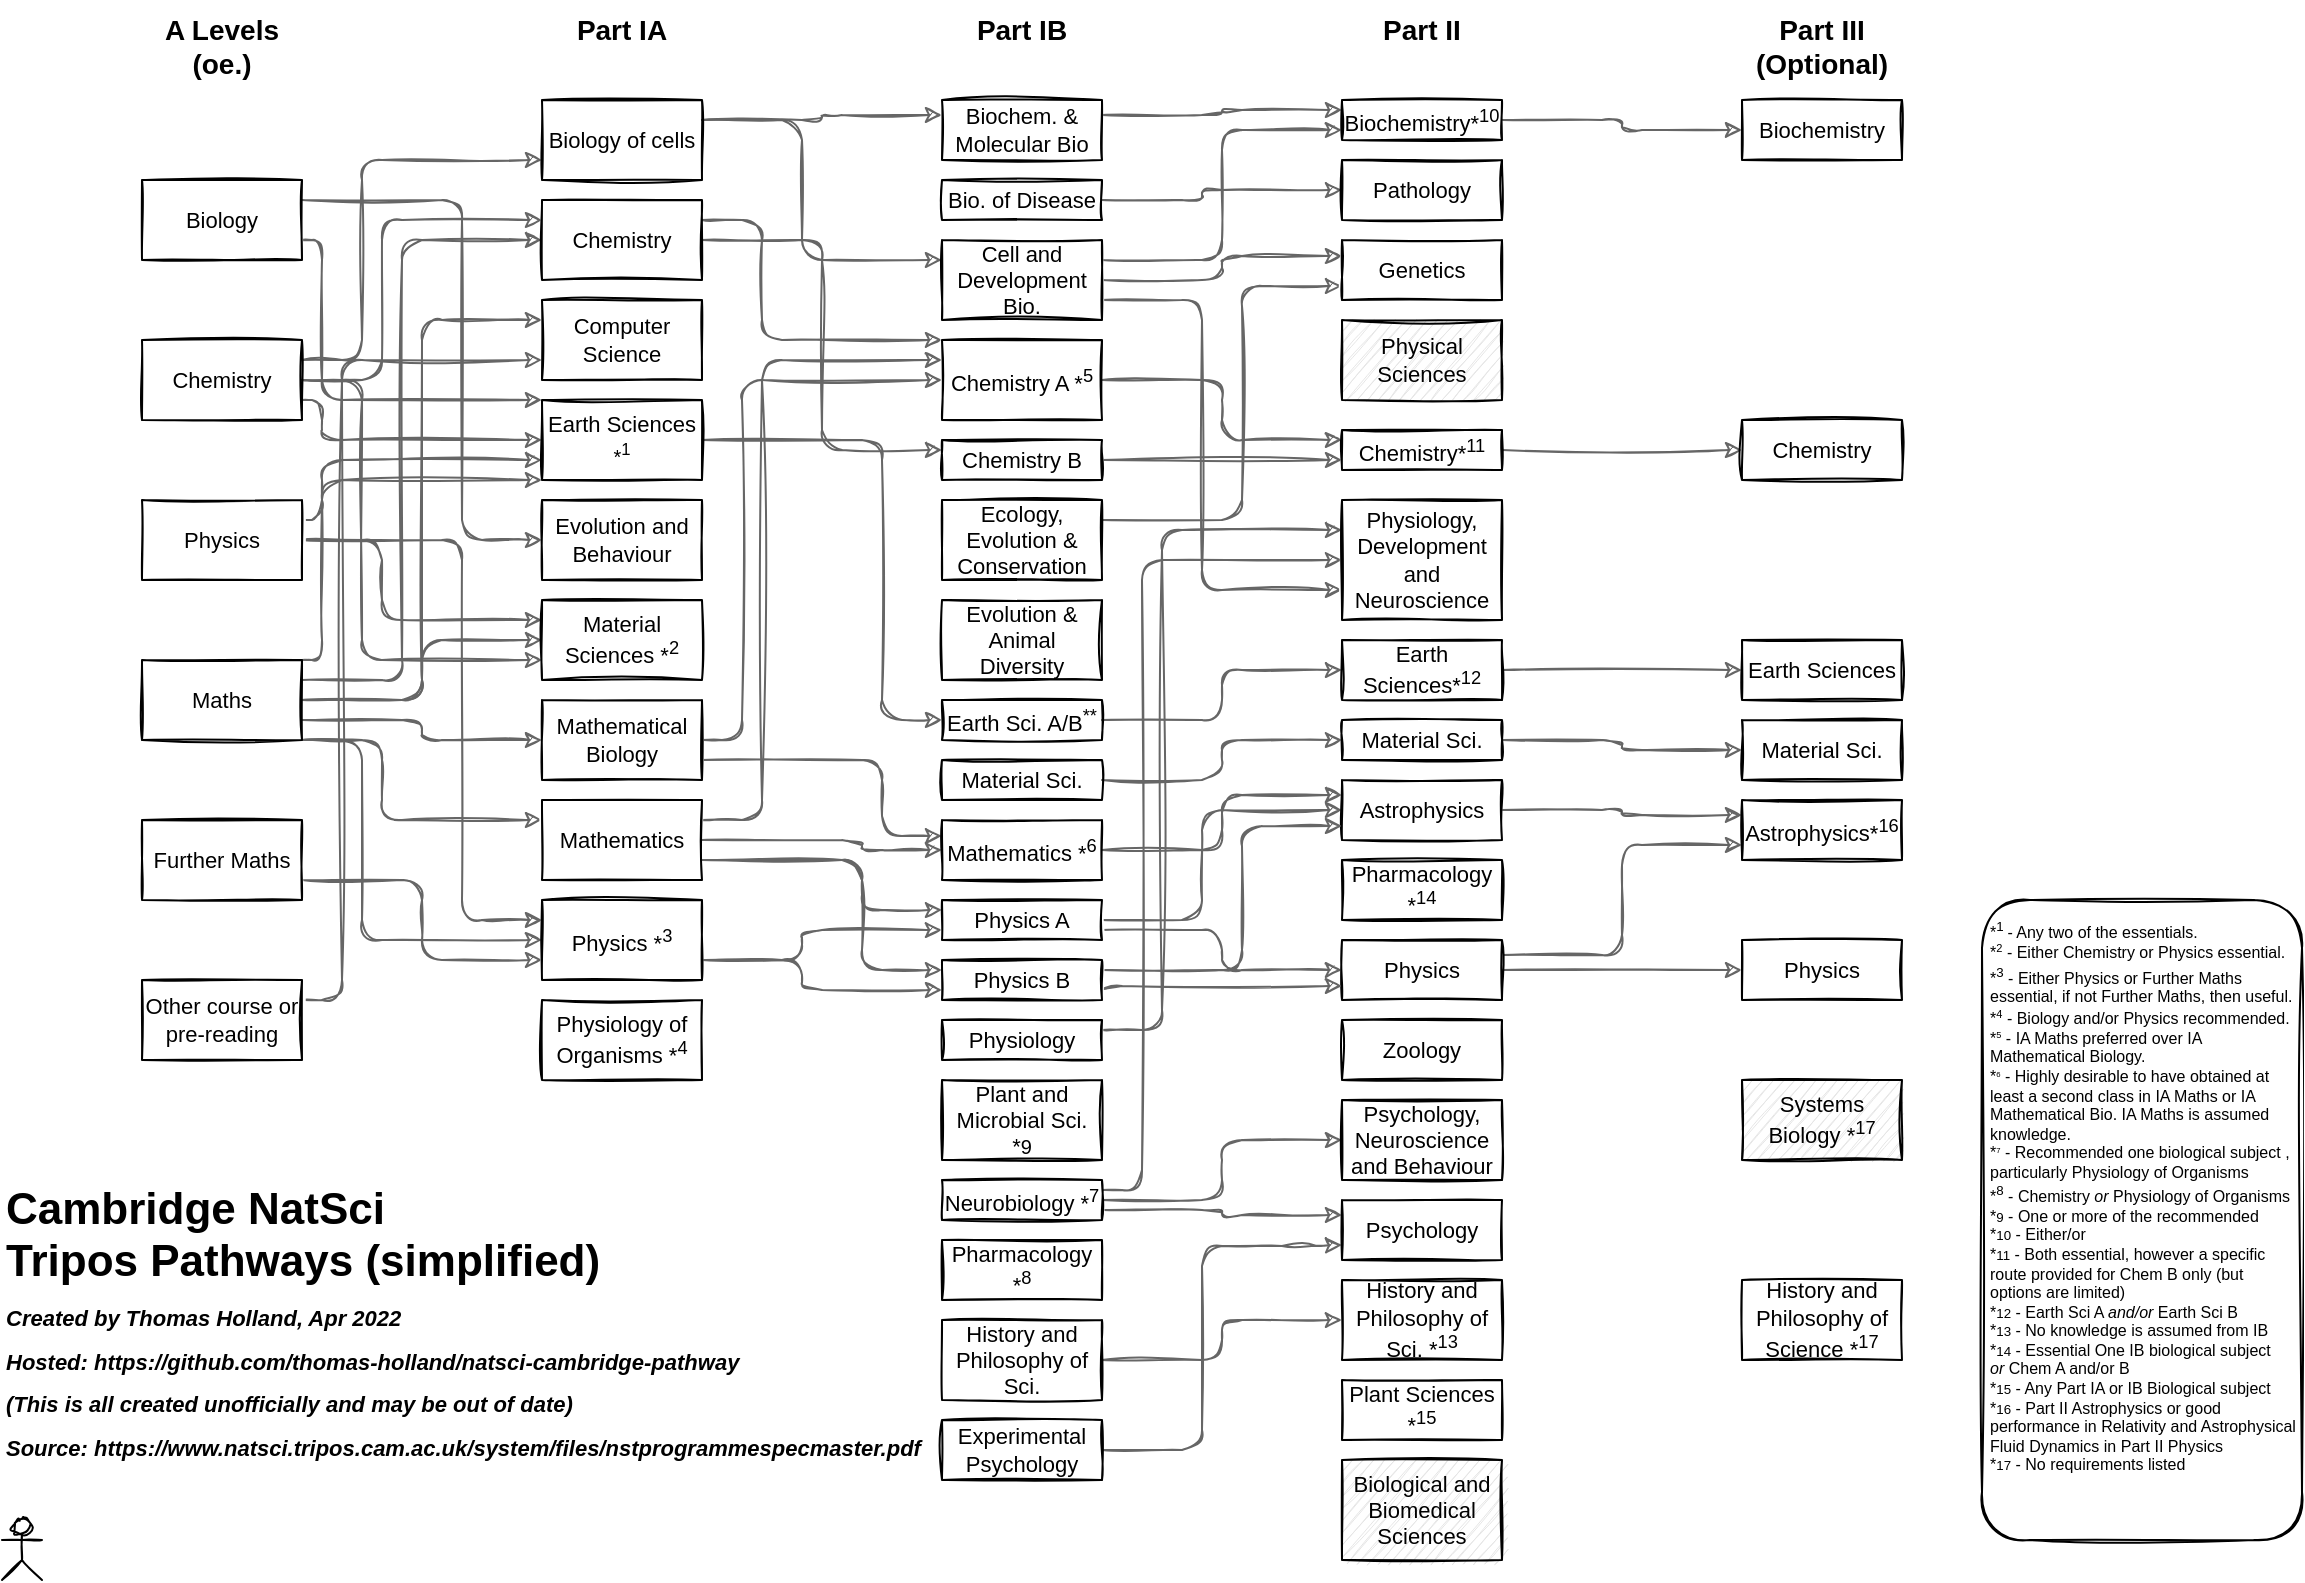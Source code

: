<mxfile version="17.4.6" type="device"><diagram id="GVHuVvCTlxz1-vgp4Ila" name="Page-1"><mxGraphModel dx="2062" dy="702" grid="1" gridSize="10" guides="1" tooltips="1" connect="1" arrows="1" fold="1" page="1" pageScale="1" pageWidth="1169" pageHeight="827" math="0" shadow="0"><root><mxCell id="0"/><mxCell id="1" parent="0"/><mxCell id="dXGf8KUpGgGZBgJsacC7-1" value="A Levels (oe.)" style="text;html=1;strokeColor=none;fillColor=none;align=center;verticalAlign=top;whiteSpace=wrap;rounded=0;sketch=1;fontSize=14;fontStyle=1" parent="1" vertex="1"><mxGeometry x="80" y="30" width="80" height="30" as="geometry"/></mxCell><mxCell id="dXGf8KUpGgGZBgJsacC7-2" value="Part IA" style="text;html=1;strokeColor=none;fillColor=none;align=center;verticalAlign=middle;whiteSpace=wrap;rounded=0;sketch=1;fontSize=14;fontStyle=1" parent="1" vertex="1"><mxGeometry x="280" y="30" width="80" height="30" as="geometry"/></mxCell><mxCell id="dXGf8KUpGgGZBgJsacC7-3" value="Part IB" style="text;html=1;strokeColor=none;fillColor=none;align=center;verticalAlign=middle;whiteSpace=wrap;rounded=0;sketch=1;fontSize=14;fontStyle=1" parent="1" vertex="1"><mxGeometry x="480" y="30" width="80" height="30" as="geometry"/></mxCell><mxCell id="dXGf8KUpGgGZBgJsacC7-4" value="Part II" style="text;html=1;strokeColor=none;fillColor=none;align=center;verticalAlign=middle;whiteSpace=wrap;rounded=0;sketch=1;fontSize=14;fontStyle=1" parent="1" vertex="1"><mxGeometry x="680" y="30" width="80" height="30" as="geometry"/></mxCell><mxCell id="dXGf8KUpGgGZBgJsacC7-5" value="Part III&lt;br style=&quot;font-size: 14px;&quot;&gt;(Optional)" style="text;html=1;strokeColor=none;fillColor=none;align=center;verticalAlign=top;whiteSpace=wrap;rounded=0;sketch=1;fontSize=14;fontStyle=1" parent="1" vertex="1"><mxGeometry x="880" y="30" width="80" height="30" as="geometry"/></mxCell><mxCell id="dXGf8KUpGgGZBgJsacC7-6" value="Cambridge NatSci &lt;br&gt;Tripos Pathways (simplified)" style="text;html=1;strokeColor=none;fillColor=none;align=left;verticalAlign=top;whiteSpace=wrap;rounded=0;sketch=1;fontSize=22;fontStyle=1" parent="1" vertex="1"><mxGeometry x="10" y="615" width="310" height="60" as="geometry"/></mxCell><mxCell id="dXGf8KUpGgGZBgJsacC7-7" value="&lt;font style=&quot;font-size: 11px&quot;&gt;Created by Thomas Holland, Apr 2022&lt;br&gt;Hosted:&amp;nbsp;https://github.com/thomas-holland/natsci-cambridge-pathway&lt;br&gt;(This is all created unofficially and may be out of date)&lt;br&gt;Source:&amp;nbsp;https://www.natsci.tripos.cam.ac.uk/system/files/nstprogrammespecmaster.pdf&lt;br&gt;&lt;/font&gt;" style="text;html=1;strokeColor=none;fillColor=none;align=left;verticalAlign=top;whiteSpace=wrap;rounded=0;sketch=1;fontSize=18;fontStyle=3" parent="1" vertex="1"><mxGeometry x="10" y="670" width="210" height="60" as="geometry"/></mxCell><mxCell id="dXGf8KUpGgGZBgJsacC7-37" style="edgeStyle=orthogonalEdgeStyle;curved=0;rounded=1;sketch=1;orthogonalLoop=1;jettySize=auto;html=1;exitX=1;exitY=0.75;exitDx=0;exitDy=0;fontSize=22;fontColor=#97D077;fillColor=#f5f5f5;strokeColor=#666666;entryX=0;entryY=0;entryDx=0;entryDy=0;" parent="1" source="dXGf8KUpGgGZBgJsacC7-8" target="dXGf8KUpGgGZBgJsacC7-28" edge="1"><mxGeometry relative="1" as="geometry"><mxPoint x="280" y="250" as="targetPoint"/><Array as="points"><mxPoint x="170" y="150"/><mxPoint x="170" y="230"/></Array></mxGeometry></mxCell><mxCell id="dXGf8KUpGgGZBgJsacC7-41" style="edgeStyle=orthogonalEdgeStyle;curved=0;rounded=1;sketch=1;orthogonalLoop=1;jettySize=auto;html=1;exitX=1;exitY=0.25;exitDx=0;exitDy=0;entryX=0;entryY=0.5;entryDx=0;entryDy=0;fontSize=8;fontColor=#000000;fillColor=#f5f5f5;strokeColor=#666666;" parent="1" source="dXGf8KUpGgGZBgJsacC7-8" target="dXGf8KUpGgGZBgJsacC7-29" edge="1"><mxGeometry relative="1" as="geometry"><Array as="points"><mxPoint x="240" y="130"/><mxPoint x="240" y="300"/></Array></mxGeometry></mxCell><mxCell id="dXGf8KUpGgGZBgJsacC7-8" value="Biology" style="rounded=0;whiteSpace=wrap;html=1;sketch=1;fontSize=11;" parent="1" vertex="1"><mxGeometry x="80" y="120" width="80" height="40" as="geometry"/></mxCell><mxCell id="dXGf8KUpGgGZBgJsacC7-17" style="edgeStyle=orthogonalEdgeStyle;curved=0;rounded=1;sketch=1;orthogonalLoop=1;jettySize=auto;html=1;exitX=1;exitY=0.25;exitDx=0;exitDy=0;entryX=0;entryY=0.75;entryDx=0;entryDy=0;fontSize=22;fontColor=#97D077;fillColor=#f5f5f5;strokeColor=#666666;" parent="1" source="dXGf8KUpGgGZBgJsacC7-9" target="dXGf8KUpGgGZBgJsacC7-15" edge="1"><mxGeometry relative="1" as="geometry"><Array as="points"><mxPoint x="190" y="210"/><mxPoint x="190" y="110"/></Array></mxGeometry></mxCell><mxCell id="dXGf8KUpGgGZBgJsacC7-21" style="edgeStyle=orthogonalEdgeStyle;curved=0;rounded=1;sketch=1;orthogonalLoop=1;jettySize=auto;html=1;exitX=1;exitY=0.5;exitDx=0;exitDy=0;entryX=0;entryY=0.25;entryDx=0;entryDy=0;fontSize=22;fontColor=#97D077;fillColor=#f5f5f5;strokeColor=#666666;" parent="1" source="dXGf8KUpGgGZBgJsacC7-9" target="dXGf8KUpGgGZBgJsacC7-19" edge="1"><mxGeometry relative="1" as="geometry"><Array as="points"><mxPoint x="200" y="220"/><mxPoint x="200" y="140"/></Array></mxGeometry></mxCell><mxCell id="dXGf8KUpGgGZBgJsacC7-36" style="edgeStyle=orthogonalEdgeStyle;curved=0;rounded=1;sketch=1;orthogonalLoop=1;jettySize=auto;html=1;exitX=1;exitY=0.75;exitDx=0;exitDy=0;fontSize=22;fontColor=#97D077;fillColor=#f5f5f5;strokeColor=#666666;" parent="1" source="dXGf8KUpGgGZBgJsacC7-9" edge="1"><mxGeometry relative="1" as="geometry"><mxPoint x="280" y="250" as="targetPoint"/><Array as="points"><mxPoint x="170" y="230"/><mxPoint x="170" y="250"/></Array></mxGeometry></mxCell><mxCell id="dXGf8KUpGgGZBgJsacC7-44" style="edgeStyle=orthogonalEdgeStyle;curved=0;rounded=1;sketch=1;orthogonalLoop=1;jettySize=auto;html=1;exitX=1;exitY=0.5;exitDx=0;exitDy=0;entryX=0;entryY=0.75;entryDx=0;entryDy=0;fontSize=8;fontColor=#000000;fillColor=#f5f5f5;strokeColor=#666666;" parent="1" source="dXGf8KUpGgGZBgJsacC7-9" target="dXGf8KUpGgGZBgJsacC7-30" edge="1"><mxGeometry relative="1" as="geometry"><Array as="points"><mxPoint x="190" y="220"/><mxPoint x="190" y="360"/></Array></mxGeometry></mxCell><mxCell id="dXGf8KUpGgGZBgJsacC7-9" value="Chemistry" style="rounded=0;whiteSpace=wrap;html=1;sketch=1;fontSize=11;" parent="1" vertex="1"><mxGeometry x="80" y="200" width="80" height="40" as="geometry"/></mxCell><mxCell id="dXGf8KUpGgGZBgJsacC7-35" style="edgeStyle=orthogonalEdgeStyle;curved=0;rounded=1;sketch=1;orthogonalLoop=1;jettySize=auto;html=1;exitX=1;exitY=0.25;exitDx=0;exitDy=0;entryX=0;entryY=0.75;entryDx=0;entryDy=0;fontSize=22;fontColor=#97D077;fillColor=#f5f5f5;strokeColor=#666666;" parent="1" source="dXGf8KUpGgGZBgJsacC7-10" target="dXGf8KUpGgGZBgJsacC7-28" edge="1"><mxGeometry relative="1" as="geometry"><Array as="points"><mxPoint x="170" y="290"/><mxPoint x="170" y="260"/></Array></mxGeometry></mxCell><mxCell id="dXGf8KUpGgGZBgJsacC7-43" style="edgeStyle=orthogonalEdgeStyle;curved=0;rounded=1;sketch=1;orthogonalLoop=1;jettySize=auto;html=1;exitX=1;exitY=0.5;exitDx=0;exitDy=0;entryX=0;entryY=0.25;entryDx=0;entryDy=0;fontSize=8;fontColor=#000000;fillColor=#f5f5f5;strokeColor=#666666;" parent="1" source="dXGf8KUpGgGZBgJsacC7-10" target="dXGf8KUpGgGZBgJsacC7-30" edge="1"><mxGeometry relative="1" as="geometry"><Array as="points"><mxPoint x="200" y="300"/><mxPoint x="200" y="340"/></Array></mxGeometry></mxCell><mxCell id="dXGf8KUpGgGZBgJsacC7-48" style="edgeStyle=orthogonalEdgeStyle;curved=0;rounded=1;sketch=1;orthogonalLoop=1;jettySize=auto;html=1;exitX=1;exitY=0.5;exitDx=0;exitDy=0;entryX=0;entryY=0.25;entryDx=0;entryDy=0;fontSize=8;fontColor=#000000;fillColor=#f5f5f5;strokeColor=#666666;" parent="1" source="dXGf8KUpGgGZBgJsacC7-10" target="dXGf8KUpGgGZBgJsacC7-33" edge="1"><mxGeometry relative="1" as="geometry"><Array as="points"><mxPoint x="240" y="300"/><mxPoint x="240" y="490"/></Array></mxGeometry></mxCell><mxCell id="dXGf8KUpGgGZBgJsacC7-10" value="Physics" style="rounded=0;whiteSpace=wrap;html=1;sketch=1;fontSize=11;" parent="1" vertex="1"><mxGeometry x="80" y="280" width="80" height="40" as="geometry"/></mxCell><mxCell id="dXGf8KUpGgGZBgJsacC7-22" style="edgeStyle=orthogonalEdgeStyle;curved=0;rounded=1;sketch=1;orthogonalLoop=1;jettySize=auto;html=1;exitX=1;exitY=0.25;exitDx=0;exitDy=0;entryX=0;entryY=0.5;entryDx=0;entryDy=0;fontSize=22;fontColor=#97D077;fillColor=#f5f5f5;strokeColor=#666666;" parent="1" source="dXGf8KUpGgGZBgJsacC7-11" target="dXGf8KUpGgGZBgJsacC7-19" edge="1"><mxGeometry relative="1" as="geometry"><Array as="points"><mxPoint x="210" y="370"/><mxPoint x="210" y="150"/></Array></mxGeometry></mxCell><mxCell id="dXGf8KUpGgGZBgJsacC7-25" style="edgeStyle=orthogonalEdgeStyle;curved=0;rounded=1;sketch=1;orthogonalLoop=1;jettySize=auto;html=1;exitX=1;exitY=0.5;exitDx=0;exitDy=0;fontSize=22;fontColor=#97D077;fillColor=#f5f5f5;strokeColor=#666666;entryX=0;entryY=0.25;entryDx=0;entryDy=0;" parent="1" source="dXGf8KUpGgGZBgJsacC7-11" target="dXGf8KUpGgGZBgJsacC7-23" edge="1"><mxGeometry relative="1" as="geometry"><mxPoint x="260" y="200" as="targetPoint"/><Array as="points"><mxPoint x="220" y="380"/><mxPoint x="220" y="190"/></Array></mxGeometry></mxCell><mxCell id="dXGf8KUpGgGZBgJsacC7-38" style="edgeStyle=orthogonalEdgeStyle;curved=0;rounded=1;sketch=1;orthogonalLoop=1;jettySize=auto;html=1;exitX=1;exitY=0;exitDx=0;exitDy=0;entryX=0;entryY=1;entryDx=0;entryDy=0;fontSize=22;fontColor=#97D077;fillColor=#f5f5f5;strokeColor=#666666;" parent="1" source="dXGf8KUpGgGZBgJsacC7-11" target="dXGf8KUpGgGZBgJsacC7-28" edge="1"><mxGeometry relative="1" as="geometry"><Array as="points"><mxPoint x="170" y="360"/><mxPoint x="170" y="270"/></Array></mxGeometry></mxCell><mxCell id="dXGf8KUpGgGZBgJsacC7-42" style="edgeStyle=orthogonalEdgeStyle;curved=0;rounded=1;sketch=1;orthogonalLoop=1;jettySize=auto;html=1;exitX=1;exitY=0.5;exitDx=0;exitDy=0;entryX=0;entryY=0.5;entryDx=0;entryDy=0;fontSize=8;fontColor=#000000;fillColor=#f5f5f5;strokeColor=#666666;" parent="1" source="dXGf8KUpGgGZBgJsacC7-11" target="dXGf8KUpGgGZBgJsacC7-30" edge="1"><mxGeometry relative="1" as="geometry"/></mxCell><mxCell id="dXGf8KUpGgGZBgJsacC7-45" style="edgeStyle=orthogonalEdgeStyle;curved=0;rounded=1;sketch=1;orthogonalLoop=1;jettySize=auto;html=1;exitX=1;exitY=0.75;exitDx=0;exitDy=0;entryX=0;entryY=0.5;entryDx=0;entryDy=0;fontSize=8;fontColor=#000000;fillColor=#f5f5f5;strokeColor=#666666;" parent="1" source="dXGf8KUpGgGZBgJsacC7-11" target="dXGf8KUpGgGZBgJsacC7-31" edge="1"><mxGeometry relative="1" as="geometry"/></mxCell><mxCell id="dXGf8KUpGgGZBgJsacC7-46" style="edgeStyle=orthogonalEdgeStyle;curved=0;rounded=1;sketch=1;orthogonalLoop=1;jettySize=auto;html=1;exitX=1;exitY=1;exitDx=0;exitDy=0;entryX=0;entryY=0.25;entryDx=0;entryDy=0;fontSize=8;fontColor=#000000;fillColor=#f5f5f5;strokeColor=#666666;" parent="1" source="dXGf8KUpGgGZBgJsacC7-11" target="dXGf8KUpGgGZBgJsacC7-32" edge="1"><mxGeometry relative="1" as="geometry"><Array as="points"><mxPoint x="200" y="400"/><mxPoint x="200" y="440"/></Array></mxGeometry></mxCell><mxCell id="dXGf8KUpGgGZBgJsacC7-49" style="edgeStyle=orthogonalEdgeStyle;curved=0;rounded=1;sketch=1;orthogonalLoop=1;jettySize=auto;html=1;exitX=1;exitY=1;exitDx=0;exitDy=0;entryX=0;entryY=0.5;entryDx=0;entryDy=0;fontSize=8;fontColor=#000000;fillColor=#f5f5f5;strokeColor=#666666;" parent="1" source="dXGf8KUpGgGZBgJsacC7-11" target="dXGf8KUpGgGZBgJsacC7-33" edge="1"><mxGeometry relative="1" as="geometry"><Array as="points"><mxPoint x="190" y="400"/><mxPoint x="190" y="500"/></Array></mxGeometry></mxCell><mxCell id="dXGf8KUpGgGZBgJsacC7-11" value="Maths" style="rounded=0;whiteSpace=wrap;html=1;sketch=1;fontSize=11;" parent="1" vertex="1"><mxGeometry x="80" y="360" width="80" height="40" as="geometry"/></mxCell><mxCell id="dXGf8KUpGgGZBgJsacC7-50" style="edgeStyle=orthogonalEdgeStyle;curved=0;rounded=1;sketch=1;orthogonalLoop=1;jettySize=auto;html=1;exitX=1;exitY=0.75;exitDx=0;exitDy=0;entryX=0;entryY=0.75;entryDx=0;entryDy=0;fontSize=8;fontColor=#000000;fillColor=#f5f5f5;strokeColor=#666666;" parent="1" source="dXGf8KUpGgGZBgJsacC7-12" target="dXGf8KUpGgGZBgJsacC7-33" edge="1"><mxGeometry relative="1" as="geometry"/></mxCell><mxCell id="dXGf8KUpGgGZBgJsacC7-12" value="Further Maths" style="rounded=0;whiteSpace=wrap;html=1;sketch=1;fontSize=11;" parent="1" vertex="1"><mxGeometry x="80" y="440" width="80" height="40" as="geometry"/></mxCell><mxCell id="dXGf8KUpGgGZBgJsacC7-72" style="edgeStyle=orthogonalEdgeStyle;curved=0;rounded=1;sketch=1;orthogonalLoop=1;jettySize=auto;html=1;exitX=1;exitY=0.25;exitDx=0;exitDy=0;entryX=0;entryY=0.25;entryDx=0;entryDy=0;fontFamily=Comic Sans MS;fontSize=8;fontColor=#000000;fillColor=#f5f5f5;strokeColor=#666666;" parent="1" source="dXGf8KUpGgGZBgJsacC7-15" target="dXGf8KUpGgGZBgJsacC7-53" edge="1"><mxGeometry relative="1" as="geometry"/></mxCell><mxCell id="dXGf8KUpGgGZBgJsacC7-76" style="edgeStyle=orthogonalEdgeStyle;curved=0;rounded=1;sketch=1;orthogonalLoop=1;jettySize=auto;html=1;exitX=1;exitY=0.25;exitDx=0;exitDy=0;entryX=0;entryY=0.25;entryDx=0;entryDy=0;fontFamily=Comic Sans MS;fontSize=8;fontColor=#000000;fillColor=#f5f5f5;strokeColor=#666666;" parent="1" source="dXGf8KUpGgGZBgJsacC7-15" target="dXGf8KUpGgGZBgJsacC7-55" edge="1"><mxGeometry relative="1" as="geometry"><Array as="points"><mxPoint x="410" y="90"/><mxPoint x="410" y="160"/></Array></mxGeometry></mxCell><mxCell id="dXGf8KUpGgGZBgJsacC7-15" value="Biology of cells" style="rounded=0;whiteSpace=wrap;html=1;sketch=1;fontSize=11;" parent="1" vertex="1"><mxGeometry x="280" y="80" width="80" height="40" as="geometry"/></mxCell><mxCell id="dXGf8KUpGgGZBgJsacC7-77" style="edgeStyle=orthogonalEdgeStyle;curved=0;rounded=1;sketch=1;orthogonalLoop=1;jettySize=auto;html=1;exitX=1;exitY=0.25;exitDx=0;exitDy=0;entryX=0;entryY=0;entryDx=0;entryDy=0;fontFamily=Comic Sans MS;fontSize=8;fontColor=#000000;fillColor=#f5f5f5;strokeColor=#666666;" parent="1" source="dXGf8KUpGgGZBgJsacC7-19" target="dXGf8KUpGgGZBgJsacC7-56" edge="1"><mxGeometry relative="1" as="geometry"><Array as="points"><mxPoint x="390" y="140"/><mxPoint x="390" y="200"/></Array></mxGeometry></mxCell><mxCell id="dXGf8KUpGgGZBgJsacC7-82" style="edgeStyle=orthogonalEdgeStyle;curved=0;rounded=1;sketch=1;orthogonalLoop=1;jettySize=auto;html=1;exitX=1;exitY=0.5;exitDx=0;exitDy=0;entryX=0;entryY=0.25;entryDx=0;entryDy=0;fontFamily=Comic Sans MS;fontSize=8;fontColor=#000000;fillColor=#f5f5f5;strokeColor=#666666;" parent="1" source="dXGf8KUpGgGZBgJsacC7-19" target="dXGf8KUpGgGZBgJsacC7-57" edge="1"><mxGeometry relative="1" as="geometry"><Array as="points"><mxPoint x="420" y="150"/><mxPoint x="420" y="255"/></Array></mxGeometry></mxCell><mxCell id="dXGf8KUpGgGZBgJsacC7-19" value="Chemistry" style="rounded=0;whiteSpace=wrap;html=1;sketch=1;fontSize=11;" parent="1" vertex="1"><mxGeometry x="280" y="130" width="80" height="40" as="geometry"/></mxCell><mxCell id="dXGf8KUpGgGZBgJsacC7-23" value="Computer Science" style="rounded=0;whiteSpace=wrap;html=1;sketch=1;fontSize=11;" parent="1" vertex="1"><mxGeometry x="280" y="180" width="80" height="40" as="geometry"/></mxCell><mxCell id="dXGf8KUpGgGZBgJsacC7-27" style="edgeStyle=orthogonalEdgeStyle;curved=0;rounded=1;sketch=1;orthogonalLoop=1;jettySize=auto;html=1;exitX=1;exitY=0.25;exitDx=0;exitDy=0;entryX=0;entryY=0.75;entryDx=0;entryDy=0;fontSize=22;fontColor=#97D077;fillColor=#f5f5f5;strokeColor=#666666;" parent="1" source="dXGf8KUpGgGZBgJsacC7-24" target="dXGf8KUpGgGZBgJsacC7-23" edge="1"><mxGeometry relative="1" as="geometry"><Array as="points"><mxPoint x="180" y="530"/><mxPoint x="180" y="210"/></Array></mxGeometry></mxCell><mxCell id="dXGf8KUpGgGZBgJsacC7-24" value="Other course or pre-reading" style="rounded=0;whiteSpace=wrap;html=1;sketch=1;fontSize=11;" parent="1" vertex="1"><mxGeometry x="80" y="520" width="80" height="40" as="geometry"/></mxCell><mxCell id="dXGf8KUpGgGZBgJsacC7-90" style="edgeStyle=orthogonalEdgeStyle;curved=0;rounded=1;sketch=1;orthogonalLoop=1;jettySize=auto;html=1;exitX=1;exitY=0.5;exitDx=0;exitDy=0;entryX=0;entryY=0.5;entryDx=0;entryDy=0;fontFamily=Comic Sans MS;fontSize=8;fontColor=#000000;fillColor=#f5f5f5;strokeColor=#666666;" parent="1" source="dXGf8KUpGgGZBgJsacC7-28" target="dXGf8KUpGgGZBgJsacC7-61" edge="1"><mxGeometry relative="1" as="geometry"><Array as="points"><mxPoint x="450" y="250"/><mxPoint x="450" y="390"/></Array></mxGeometry></mxCell><mxCell id="dXGf8KUpGgGZBgJsacC7-28" value="Earth Sciences&lt;br style=&quot;font-size: 8px&quot;&gt;&lt;font size=&quot;1&quot;&gt;*&lt;sup&gt;1&lt;/sup&gt;&lt;/font&gt;" style="rounded=0;whiteSpace=wrap;html=1;sketch=1;fontSize=11;" parent="1" vertex="1"><mxGeometry x="280" y="230" width="80" height="40" as="geometry"/></mxCell><mxCell id="dXGf8KUpGgGZBgJsacC7-29" value="Evolution and Behaviour" style="rounded=0;whiteSpace=wrap;html=1;sketch=1;fontSize=11;" parent="1" vertex="1"><mxGeometry x="280" y="280" width="80" height="40" as="geometry"/></mxCell><mxCell id="dXGf8KUpGgGZBgJsacC7-30" value="Material Sciences *&lt;sup&gt;2&lt;/sup&gt;" style="rounded=0;whiteSpace=wrap;html=1;sketch=1;fontSize=11;" parent="1" vertex="1"><mxGeometry x="280" y="330" width="80" height="40" as="geometry"/></mxCell><mxCell id="dXGf8KUpGgGZBgJsacC7-79" style="edgeStyle=orthogonalEdgeStyle;curved=0;rounded=1;sketch=1;orthogonalLoop=1;jettySize=auto;html=1;exitX=1;exitY=0.5;exitDx=0;exitDy=0;entryX=0;entryY=0.5;entryDx=0;entryDy=0;fontFamily=Comic Sans MS;fontSize=8;fontColor=#000000;fillColor=#f5f5f5;strokeColor=#666666;" parent="1" source="dXGf8KUpGgGZBgJsacC7-31" target="dXGf8KUpGgGZBgJsacC7-56" edge="1"><mxGeometry relative="1" as="geometry"><Array as="points"><mxPoint x="380" y="400"/><mxPoint x="380" y="220"/></Array></mxGeometry></mxCell><mxCell id="dXGf8KUpGgGZBgJsacC7-96" style="edgeStyle=orthogonalEdgeStyle;curved=0;rounded=1;sketch=1;orthogonalLoop=1;jettySize=auto;html=1;exitX=1;exitY=0.75;exitDx=0;exitDy=0;entryX=0;entryY=0.25;entryDx=0;entryDy=0;fontFamily=Comic Sans MS;fontSize=8;fontColor=#000000;fillColor=#f5f5f5;strokeColor=#666666;" parent="1" source="dXGf8KUpGgGZBgJsacC7-31" target="dXGf8KUpGgGZBgJsacC7-64" edge="1"><mxGeometry relative="1" as="geometry"><Array as="points"><mxPoint x="450" y="410"/><mxPoint x="450" y="448"/><mxPoint x="480" y="448"/></Array></mxGeometry></mxCell><mxCell id="dXGf8KUpGgGZBgJsacC7-31" value="Mathematical Biology" style="rounded=0;whiteSpace=wrap;html=1;sketch=1;fontSize=11;" parent="1" vertex="1"><mxGeometry x="280" y="380" width="80" height="40" as="geometry"/></mxCell><mxCell id="dXGf8KUpGgGZBgJsacC7-78" style="edgeStyle=orthogonalEdgeStyle;curved=0;rounded=1;sketch=1;orthogonalLoop=1;jettySize=auto;html=1;exitX=1;exitY=0.25;exitDx=0;exitDy=0;entryX=0;entryY=0.25;entryDx=0;entryDy=0;fontFamily=Comic Sans MS;fontSize=8;fontColor=#000000;fillColor=#f5f5f5;strokeColor=#666666;" parent="1" source="dXGf8KUpGgGZBgJsacC7-32" target="dXGf8KUpGgGZBgJsacC7-56" edge="1"><mxGeometry relative="1" as="geometry"><Array as="points"><mxPoint x="390" y="440"/><mxPoint x="390" y="210"/></Array></mxGeometry></mxCell><mxCell id="dXGf8KUpGgGZBgJsacC7-95" style="edgeStyle=orthogonalEdgeStyle;curved=0;rounded=1;sketch=1;orthogonalLoop=1;jettySize=auto;html=1;exitX=1;exitY=0.5;exitDx=0;exitDy=0;entryX=0;entryY=0.5;entryDx=0;entryDy=0;fontFamily=Comic Sans MS;fontSize=8;fontColor=#000000;fillColor=#f5f5f5;strokeColor=#666666;" parent="1" source="dXGf8KUpGgGZBgJsacC7-32" target="dXGf8KUpGgGZBgJsacC7-64" edge="1"><mxGeometry relative="1" as="geometry"><Array as="points"><mxPoint x="440" y="450"/><mxPoint x="440" y="455"/></Array></mxGeometry></mxCell><mxCell id="dXGf8KUpGgGZBgJsacC7-99" style="edgeStyle=orthogonalEdgeStyle;curved=0;rounded=1;sketch=1;orthogonalLoop=1;jettySize=auto;html=1;exitX=1;exitY=0.75;exitDx=0;exitDy=0;entryX=0;entryY=0.25;entryDx=0;entryDy=0;fontFamily=Comic Sans MS;fontSize=8;fontColor=#000000;fillColor=#f5f5f5;strokeColor=#666666;" parent="1" source="dXGf8KUpGgGZBgJsacC7-32" target="dXGf8KUpGgGZBgJsacC7-67" edge="1"><mxGeometry relative="1" as="geometry"><Array as="points"><mxPoint x="440" y="460"/><mxPoint x="440" y="485"/></Array></mxGeometry></mxCell><mxCell id="dXGf8KUpGgGZBgJsacC7-130" style="edgeStyle=orthogonalEdgeStyle;curved=0;rounded=1;sketch=1;orthogonalLoop=1;jettySize=auto;html=1;exitX=1;exitY=0.75;exitDx=0;exitDy=0;entryX=0;entryY=0.25;entryDx=0;entryDy=0;fontFamily=Comic Sans MS;fontSize=8;fontColor=#000000;fillColor=#f5f5f5;strokeColor=#666666;" parent="1" source="dXGf8KUpGgGZBgJsacC7-32" target="dXGf8KUpGgGZBgJsacC7-127" edge="1"><mxGeometry relative="1" as="geometry"><Array as="points"><mxPoint x="440" y="460"/><mxPoint x="440" y="515"/></Array></mxGeometry></mxCell><mxCell id="dXGf8KUpGgGZBgJsacC7-32" value="Mathematics&lt;span style=&quot;color: rgba(0 , 0 , 0 , 0) ; font-family: monospace ; font-size: 0px&quot;&gt;%3CmxGraphModel%3E%3Croot%3E%3CmxCell%20id%3D%220%22%2F%3E%3CmxCell%20id%3D%221%22%20parent%3D%220%22%2F%3E%3CmxCell%20id%3D%222%22%20value%3D%22Material%20Sciences%22%20style%3D%22rounded%3D0%3BwhiteSpace%3Dwrap%3Bhtml%3D1%3Bsketch%3D1%3BfontSize%3D11%3B%22%20vertex%3D%221%22%20parent%3D%221%22%3E%3CmxGeometry%20x%3D%22280%22%20y%3D%22330%22%20width%3D%2280%22%20height%3D%2240%22%20as%3D%22geometry%22%2F%3E%3C%2FmxCell%3E%3C%2Froot%3E%3C%2FmxGraphModel%3E&lt;/span&gt;" style="rounded=0;whiteSpace=wrap;html=1;sketch=1;fontSize=11;" parent="1" vertex="1"><mxGeometry x="280" y="430" width="80" height="40" as="geometry"/></mxCell><mxCell id="dXGf8KUpGgGZBgJsacC7-98" style="edgeStyle=orthogonalEdgeStyle;curved=0;rounded=1;sketch=1;orthogonalLoop=1;jettySize=auto;html=1;exitX=1;exitY=0.75;exitDx=0;exitDy=0;entryX=0;entryY=0.75;entryDx=0;entryDy=0;fontFamily=Comic Sans MS;fontSize=8;fontColor=#000000;fillColor=#f5f5f5;strokeColor=#666666;" parent="1" source="dXGf8KUpGgGZBgJsacC7-33" target="dXGf8KUpGgGZBgJsacC7-67" edge="1"><mxGeometry relative="1" as="geometry"><Array as="points"><mxPoint x="410" y="510"/><mxPoint x="410" y="495"/></Array></mxGeometry></mxCell><mxCell id="dXGf8KUpGgGZBgJsacC7-129" style="edgeStyle=orthogonalEdgeStyle;curved=0;rounded=1;sketch=1;orthogonalLoop=1;jettySize=auto;html=1;exitX=1;exitY=0.75;exitDx=0;exitDy=0;entryX=0;entryY=0.75;entryDx=0;entryDy=0;fontFamily=Comic Sans MS;fontSize=8;fontColor=#000000;fillColor=#f5f5f5;strokeColor=#666666;" parent="1" source="dXGf8KUpGgGZBgJsacC7-33" target="dXGf8KUpGgGZBgJsacC7-127" edge="1"><mxGeometry relative="1" as="geometry"><Array as="points"><mxPoint x="410" y="510"/><mxPoint x="410" y="525"/></Array></mxGeometry></mxCell><mxCell id="dXGf8KUpGgGZBgJsacC7-33" value="Physics *&lt;sup&gt;3&lt;/sup&gt;" style="rounded=0;whiteSpace=wrap;html=1;sketch=1;fontSize=11;" parent="1" vertex="1"><mxGeometry x="280" y="480" width="80" height="40" as="geometry"/></mxCell><mxCell id="dXGf8KUpGgGZBgJsacC7-34" value="Physiology of Organisms *&lt;sup&gt;4&lt;/sup&gt;" style="rounded=0;whiteSpace=wrap;html=1;sketch=1;fontSize=11;" parent="1" vertex="1"><mxGeometry x="280" y="530" width="80" height="40" as="geometry"/></mxCell><mxCell id="dXGf8KUpGgGZBgJsacC7-39" value="&lt;font color=&quot;#000000&quot;&gt;*&lt;sup&gt;1&amp;nbsp;&lt;/sup&gt;- Any two of the essentials.&lt;br&gt;&lt;/font&gt;&lt;span style=&quot;color: rgb(0 , 0 , 0)&quot;&gt;*&lt;span style=&quot;font-size: 6.667px&quot;&gt;&lt;sup&gt;2&lt;/sup&gt;&lt;/span&gt;&lt;/span&gt;&lt;span style=&quot;color: rgb(0 , 0 , 0)&quot;&gt;&amp;nbsp;- Either Chemistry or Physics essential.&lt;br&gt;&lt;/span&gt;&lt;font color=&quot;#000000&quot;&gt;*&lt;sup&gt;3&lt;/sup&gt;&amp;nbsp;- Either Physics or Further Maths essential, if not Further Maths, then useful.&lt;br&gt;&lt;/font&gt;&lt;span style=&quot;color: rgb(0 , 0 , 0)&quot;&gt;*&lt;span style=&quot;font-size: 6.667px&quot;&gt;&lt;sup&gt;4&lt;/sup&gt;&lt;/span&gt;&lt;/span&gt;&lt;span style=&quot;color: rgb(0 , 0 , 0)&quot;&gt;&amp;nbsp;- Biology and/or Physics&amp;nbsp;&lt;/span&gt;&lt;font color=&quot;#000000&quot;&gt;recommended.&lt;br&gt;&lt;/font&gt;&lt;span style=&quot;color: rgb(0 , 0 , 0)&quot;&gt;*&lt;span style=&quot;font-size: 5.556px&quot;&gt;&lt;sup&gt;5&lt;/sup&gt;&lt;/span&gt;&lt;/span&gt;&lt;font color=&quot;#000000&quot;&gt;&amp;nbsp;- IA Maths preferred&amp;nbsp;over IA Mathematical Biology.&lt;br&gt;&lt;/font&gt;&lt;span style=&quot;color: rgb(0 , 0 , 0)&quot;&gt;*&lt;span style=&quot;font-size: 4.63px&quot;&gt;&lt;sup&gt;6&lt;/sup&gt;&lt;/span&gt;&lt;/span&gt;&lt;font color=&quot;#000000&quot;&gt;&amp;nbsp;- Highly desirable to have obtained&amp;nbsp;at least a second class in IA Maths or IA Mathematical Bio. IA Maths is assumed knowledge.&lt;br&gt;&lt;/font&gt;&lt;span style=&quot;color: rgb(0 , 0 , 0)&quot;&gt;*&lt;span style=&quot;font-size: 4.63px&quot;&gt;&lt;sup&gt;7&lt;/sup&gt;&lt;/span&gt;&lt;/span&gt;&lt;font color=&quot;#000000&quot;&gt;&amp;nbsp;- Recommended&amp;nbsp;one biological subject , particularly Physiology of Organisms&lt;br&gt;&lt;/font&gt;&lt;font color=&quot;#000000&quot;&gt;*&lt;sup&gt;8&lt;/sup&gt;&amp;nbsp;- Chemistry&amp;nbsp;&lt;i&gt;or&lt;/i&gt;&amp;nbsp;Physiology of Organisms&lt;br&gt;&lt;/font&gt;&lt;span style=&quot;color: rgba(0 , 0 , 0 , 0) ; font-family: monospace ; font-size: 0px&quot;&gt;%3CmxGraphModel%3E%3Croot%3E%3CmxCell%20id%3D%220%22%2F%3E%3CmxCell%20id%3D%221%22%20parent%3D%220%22%2F%3E%3CmxCell%20id%3D%222%22%20value%3D%22Physiology%22%20style%3D%22rounded%3D0%3BwhiteSpace%3Dwrap%3Bhtml%3D1%3Bsketch%3D1%3BfontSize%3D11%3B%22%20vertex%3D%221%22%20parent%3D%221%22%3E%3CmxGeometry%20x%3D%22570%22%20y%3D%22530%22%20width%3D%2280%22%20height%3D%2240%22%20as%3D%22geometry%22%2F%3E%3C%2FmxCell%3E%3C%2Froot%3E%3C%2FmxGraphModel%3E&lt;/span&gt;&lt;font color=&quot;#000000&quot;&gt;*&lt;span style=&quot;font-size: 6.667px&quot;&gt;9&lt;/span&gt;&amp;nbsp;- One or more of the&amp;nbsp;&lt;/font&gt;&lt;font color=&quot;#000000&quot;&gt;recommended&lt;br&gt;&lt;/font&gt;&lt;font color=&quot;#000000&quot;&gt;*&lt;span style=&quot;font-size: 6.667px&quot;&gt;10&lt;/span&gt;&amp;nbsp;- Either/or&lt;br&gt;&lt;/font&gt;&lt;span style=&quot;color: rgb(0 , 0 , 0)&quot;&gt;*&lt;/span&gt;&lt;span style=&quot;color: rgb(0 , 0 , 0) ; font-size: 6.667px&quot;&gt;11&lt;/span&gt;&lt;span style=&quot;color: rgb(0 , 0 , 0)&quot;&gt;&amp;nbsp;- Both essential, however a specific route provided for Chem B only (but options are limited)&lt;br&gt;&lt;/span&gt;&lt;span style=&quot;color: rgb(0 , 0 , 0)&quot;&gt;*&lt;/span&gt;&lt;span style=&quot;color: rgb(0 , 0 , 0) ; font-size: 6.667px&quot;&gt;12&lt;/span&gt;&lt;font color=&quot;#000000&quot;&gt;&amp;nbsp;- Earth Sci A &lt;/font&gt;&lt;i style=&quot;color: rgb(0 , 0 , 0)&quot;&gt;and/or&lt;/i&gt;&lt;font color=&quot;#000000&quot;&gt;&amp;nbsp;Earth&amp;nbsp;Sci B&lt;br&gt;&lt;/font&gt;&lt;span style=&quot;color: rgb(0 , 0 , 0)&quot;&gt;*&lt;/span&gt;&lt;span style=&quot;color: rgb(0 , 0 , 0) ; font-size: 6.667px&quot;&gt;13&lt;/span&gt;&lt;font color=&quot;#000000&quot;&gt;&amp;nbsp;- No knowledge is assumed from IB&lt;br&gt;&lt;/font&gt;&lt;span style=&quot;color: rgb(0 , 0 , 0)&quot;&gt;*&lt;/span&gt;&lt;span style=&quot;color: rgb(0 , 0 , 0) ; font-size: 6.667px&quot;&gt;14&lt;/span&gt;&lt;font color=&quot;#000000&quot;&gt;&amp;nbsp;- Essential One IB biological subject &lt;i&gt;or&lt;/i&gt;&amp;nbsp;Chem A and/or B&lt;br&gt;&lt;/font&gt;&lt;span style=&quot;color: rgb(0 , 0 , 0)&quot;&gt;*&lt;/span&gt;&lt;span style=&quot;color: rgb(0 , 0 , 0) ; font-size: 6.667px&quot;&gt;15&lt;/span&gt;&lt;font color=&quot;#000000&quot;&gt;&amp;nbsp;- Any Part IA or IB Biological subject&lt;br&gt;&lt;/font&gt;&lt;span style=&quot;color: rgb(0 , 0 , 0)&quot;&gt;*&lt;/span&gt;&lt;span style=&quot;color: rgb(0 , 0 , 0) ; font-size: 6.667px&quot;&gt;16&lt;/span&gt;&lt;font color=&quot;#000000&quot;&gt;&amp;nbsp;- Part II Astrophysics or good performance in Relativity and Astrophysical Fluid Dynamics in Part II Physics&lt;br&gt;&lt;/font&gt;&lt;span style=&quot;color: rgb(0 , 0 , 0)&quot;&gt;*&lt;/span&gt;&lt;span style=&quot;color: rgb(0 , 0 , 0) ; font-size: 6.667px&quot;&gt;17&lt;/span&gt;&lt;font color=&quot;#000000&quot;&gt;&amp;nbsp;- No requirements listed&lt;/font&gt;&lt;font color=&quot;#000000&quot;&gt;&lt;br&gt;&lt;/font&gt;&lt;span style=&quot;color: rgba(0 , 0 , 0 , 0) ; font-family: monospace ; font-size: 0px&quot;&gt;%3CmxGraphModel%3E%3Croot%3E%3CmxCell%20id%3D%220%22%2F%3E%3CmxCell%20id%3D%221%22%20parent%3D%220%22%2F%3E%3CmxCell%20id%3D%222%22%20value%3D%22Astrophysics%22%20style%3D%22rounded%3D0%3BwhiteSpace%3Dwrap%3Bhtml%3D1%3Bsketch%3D1%3BfontSize%3D11%3B%22%20vertex%3D%221%22%20parent%3D%221%22%3E%3CmxGeometry%20x%3D%22680%22%20y%3D%22420%22%20width%3D%2280%22%20height%3D%2230%22%20as%3D%22geometry%22%2F%3E%3C%2FmxCell%3E%3C%2Froot%3E%3C%2FmxGraphModel%3E&lt;/span&gt;&lt;font color=&quot;#000000&quot;&gt;&lt;br&gt;&lt;/font&gt;&lt;span style=&quot;color: rgba(0 , 0 , 0 , 0) ; font-family: monospace ; font-size: 0px&quot;&gt;%3CmxGraphModel%3E%3Croot%3E%3CmxCell%20id%3D%220%22%2F%3E%3CmxCell%20id%3D%221%22%20parent%3D%220%22%2F%3E%3CmxCell%20id%3D%222%22%20value%3D%22Physiology%22%20style%3D%22rounded%3D0%3BwhiteSpace%3Dwrap%3Bhtml%3D1%3Bsketch%3D1%3BfontSize%3D11%3B%22%20vertex%3D%221%22%20parent%3D%221%22%3E%3CmxGeometry%20x%3D%22570%22%20y%3D%22530%22%20width%3D%2280%22%20height%3D%2240%22%20as%3D%22geometry%22%2F%3E%3C%2FmxCell%3E%3C%2Froot%3E%3C%2FmxGraphModel%3E&lt;/span&gt;&lt;font color=&quot;#000000&quot;&gt;&lt;br&gt;&lt;/font&gt;" style="rounded=1;whiteSpace=wrap;html=1;sketch=1;fontSize=8;fontColor=#97D077;align=left;spacingTop=0;verticalAlign=top;spacingLeft=0;spacingBottom=0;spacingRight=0;spacing=4;" parent="1" vertex="1"><mxGeometry x="1000" y="480" width="160" height="320" as="geometry"/></mxCell><mxCell id="dXGf8KUpGgGZBgJsacC7-132" style="edgeStyle=orthogonalEdgeStyle;curved=0;rounded=1;sketch=1;orthogonalLoop=1;jettySize=auto;html=1;exitX=1;exitY=0.25;exitDx=0;exitDy=0;entryX=0;entryY=0.25;entryDx=0;entryDy=0;fontFamily=Comic Sans MS;fontSize=8;fontColor=#000000;strokeWidth=1;fillColor=#f5f5f5;strokeColor=#666666;" parent="1" source="dXGf8KUpGgGZBgJsacC7-53" target="dXGf8KUpGgGZBgJsacC7-106" edge="1"><mxGeometry relative="1" as="geometry"/></mxCell><mxCell id="dXGf8KUpGgGZBgJsacC7-53" value="Biochem. &amp;amp; Molecular Bio" style="rounded=0;whiteSpace=wrap;html=1;sketch=1;fontSize=11;" parent="1" vertex="1"><mxGeometry x="480" y="80" width="80" height="30" as="geometry"/></mxCell><mxCell id="5eNgo4E8wfauOOC0gEBc-6" style="edgeStyle=orthogonalEdgeStyle;rounded=1;sketch=1;orthogonalLoop=1;jettySize=auto;html=1;exitX=1;exitY=0.5;exitDx=0;exitDy=0;entryX=0;entryY=0.5;entryDx=0;entryDy=0;fillColor=#f5f5f5;strokeColor=#666666;" edge="1" parent="1" source="dXGf8KUpGgGZBgJsacC7-54" target="dXGf8KUpGgGZBgJsacC7-111"><mxGeometry relative="1" as="geometry"><Array as="points"><mxPoint x="610" y="130"/><mxPoint x="610" y="125"/></Array></mxGeometry></mxCell><mxCell id="dXGf8KUpGgGZBgJsacC7-54" value="Bio. of Disease" style="rounded=0;whiteSpace=wrap;html=1;sketch=1;fontSize=11;" parent="1" vertex="1"><mxGeometry x="480" y="120" width="80" height="20" as="geometry"/></mxCell><mxCell id="dXGf8KUpGgGZBgJsacC7-133" style="edgeStyle=orthogonalEdgeStyle;curved=0;rounded=1;sketch=1;orthogonalLoop=1;jettySize=auto;html=1;exitX=1;exitY=0.25;exitDx=0;exitDy=0;entryX=0;entryY=0.75;entryDx=0;entryDy=0;fontFamily=Comic Sans MS;fontSize=8;fontColor=#000000;strokeWidth=1;fillColor=#f5f5f5;strokeColor=#666666;" parent="1" source="dXGf8KUpGgGZBgJsacC7-55" target="dXGf8KUpGgGZBgJsacC7-106" edge="1"><mxGeometry relative="1" as="geometry"/></mxCell><mxCell id="5eNgo4E8wfauOOC0gEBc-1" style="edgeStyle=orthogonalEdgeStyle;rounded=1;orthogonalLoop=1;jettySize=auto;html=1;exitX=1;exitY=0.5;exitDx=0;exitDy=0;entryX=0;entryY=0.25;entryDx=0;entryDy=0;sketch=1;fillColor=#f5f5f5;strokeColor=#666666;" edge="1" parent="1" source="dXGf8KUpGgGZBgJsacC7-55" target="dXGf8KUpGgGZBgJsacC7-108"><mxGeometry relative="1" as="geometry"><Array as="points"><mxPoint x="620" y="170"/><mxPoint x="620" y="158"/><mxPoint x="680" y="158"/></Array></mxGeometry></mxCell><mxCell id="5eNgo4E8wfauOOC0gEBc-11" style="edgeStyle=orthogonalEdgeStyle;rounded=1;sketch=1;orthogonalLoop=1;jettySize=auto;html=1;exitX=1;exitY=0.75;exitDx=0;exitDy=0;entryX=0;entryY=0.75;entryDx=0;entryDy=0;fillColor=#f5f5f5;strokeColor=#666666;" edge="1" parent="1" source="dXGf8KUpGgGZBgJsacC7-55" target="dXGf8KUpGgGZBgJsacC7-116"><mxGeometry relative="1" as="geometry"><Array as="points"><mxPoint x="610" y="180"/><mxPoint x="610" y="325"/></Array></mxGeometry></mxCell><mxCell id="dXGf8KUpGgGZBgJsacC7-55" value="Cell and Development Bio." style="rounded=0;whiteSpace=wrap;html=1;sketch=1;fontSize=11;" parent="1" vertex="1"><mxGeometry x="480" y="150" width="80" height="40" as="geometry"/></mxCell><mxCell id="dXGf8KUpGgGZBgJsacC7-134" style="edgeStyle=orthogonalEdgeStyle;curved=0;rounded=1;sketch=1;orthogonalLoop=1;jettySize=auto;html=1;exitX=1;exitY=0.5;exitDx=0;exitDy=0;entryX=0;entryY=0.25;entryDx=0;entryDy=0;fontFamily=Comic Sans MS;fontSize=8;fontColor=#000000;strokeWidth=1;fillColor=#f5f5f5;strokeColor=#666666;" parent="1" source="dXGf8KUpGgGZBgJsacC7-56" target="dXGf8KUpGgGZBgJsacC7-107" edge="1"><mxGeometry relative="1" as="geometry"/></mxCell><mxCell id="dXGf8KUpGgGZBgJsacC7-56" value="Chemistry A *&lt;sup&gt;5&lt;/sup&gt;" style="rounded=0;whiteSpace=wrap;html=1;sketch=1;fontSize=11;" parent="1" vertex="1"><mxGeometry x="480" y="200" width="80" height="40" as="geometry"/></mxCell><mxCell id="dXGf8KUpGgGZBgJsacC7-135" style="edgeStyle=orthogonalEdgeStyle;curved=0;rounded=1;sketch=1;orthogonalLoop=1;jettySize=auto;html=1;exitX=1;exitY=0.5;exitDx=0;exitDy=0;entryX=0;entryY=0.75;entryDx=0;entryDy=0;fontFamily=Comic Sans MS;fontSize=8;fontColor=#000000;strokeWidth=1;fillColor=#f5f5f5;strokeColor=#666666;" parent="1" source="dXGf8KUpGgGZBgJsacC7-57" target="dXGf8KUpGgGZBgJsacC7-107" edge="1"><mxGeometry relative="1" as="geometry"/></mxCell><mxCell id="dXGf8KUpGgGZBgJsacC7-57" value="Chemistry B" style="rounded=0;whiteSpace=wrap;html=1;sketch=1;fontSize=11;" parent="1" vertex="1"><mxGeometry x="480" y="250" width="80" height="20" as="geometry"/></mxCell><mxCell id="5eNgo4E8wfauOOC0gEBc-2" style="edgeStyle=orthogonalEdgeStyle;rounded=1;sketch=1;orthogonalLoop=1;jettySize=auto;html=1;exitX=1;exitY=0.25;exitDx=0;exitDy=0;entryX=0;entryY=0.75;entryDx=0;entryDy=0;fillColor=#f5f5f5;strokeColor=#666666;" edge="1" parent="1" source="dXGf8KUpGgGZBgJsacC7-58" target="dXGf8KUpGgGZBgJsacC7-108"><mxGeometry relative="1" as="geometry"><Array as="points"><mxPoint x="630" y="290"/><mxPoint x="630" y="173"/><mxPoint x="680" y="173"/></Array></mxGeometry></mxCell><mxCell id="dXGf8KUpGgGZBgJsacC7-58" value="Ecology, Evolution &amp;amp; Conservation" style="rounded=0;whiteSpace=wrap;html=1;sketch=1;fontSize=11;" parent="1" vertex="1"><mxGeometry x="480" y="280" width="80" height="40" as="geometry"/></mxCell><mxCell id="dXGf8KUpGgGZBgJsacC7-59" value="Evolution &amp;amp; Animal Diversity" style="rounded=0;whiteSpace=wrap;html=1;sketch=1;fontSize=11;" parent="1" vertex="1"><mxGeometry x="480" y="330" width="80" height="40" as="geometry"/></mxCell><mxCell id="5eNgo4E8wfauOOC0gEBc-12" style="edgeStyle=orthogonalEdgeStyle;rounded=1;sketch=1;orthogonalLoop=1;jettySize=auto;html=1;exitX=1;exitY=0.5;exitDx=0;exitDy=0;entryX=0;entryY=0.75;entryDx=0;entryDy=0;fillColor=#f5f5f5;strokeColor=#666666;" edge="1" parent="1" source="dXGf8KUpGgGZBgJsacC7-60" target="dXGf8KUpGgGZBgJsacC7-119"><mxGeometry relative="1" as="geometry"><Array as="points"><mxPoint x="610" y="755"/><mxPoint x="610" y="653"/><mxPoint x="660" y="653"/></Array></mxGeometry></mxCell><mxCell id="dXGf8KUpGgGZBgJsacC7-60" value="Experimental Psychology" style="rounded=0;whiteSpace=wrap;html=1;sketch=1;fontSize=11;" parent="1" vertex="1"><mxGeometry x="480" y="740" width="80" height="30" as="geometry"/></mxCell><mxCell id="5eNgo4E8wfauOOC0gEBc-3" style="edgeStyle=orthogonalEdgeStyle;rounded=1;sketch=1;orthogonalLoop=1;jettySize=auto;html=1;exitX=1;exitY=0.5;exitDx=0;exitDy=0;entryX=0;entryY=0.5;entryDx=0;entryDy=0;fillColor=#f5f5f5;strokeColor=#666666;" edge="1" parent="1" source="dXGf8KUpGgGZBgJsacC7-61" target="dXGf8KUpGgGZBgJsacC7-109"><mxGeometry relative="1" as="geometry"/></mxCell><mxCell id="dXGf8KUpGgGZBgJsacC7-61" value="Earth Sci. A/B&lt;sup&gt;**&lt;/sup&gt;" style="rounded=0;whiteSpace=wrap;html=1;sketch=1;fontSize=11;" parent="1" vertex="1"><mxGeometry x="480" y="380" width="80" height="20" as="geometry"/></mxCell><mxCell id="5eNgo4E8wfauOOC0gEBc-4" style="edgeStyle=orthogonalEdgeStyle;rounded=1;sketch=1;orthogonalLoop=1;jettySize=auto;html=1;exitX=1;exitY=0.5;exitDx=0;exitDy=0;entryX=0;entryY=0.5;entryDx=0;entryDy=0;fillColor=#f5f5f5;strokeColor=#666666;" edge="1" parent="1" source="dXGf8KUpGgGZBgJsacC7-62" target="dXGf8KUpGgGZBgJsacC7-110"><mxGeometry relative="1" as="geometry"/></mxCell><mxCell id="dXGf8KUpGgGZBgJsacC7-62" value="History and Philosophy of Sci." style="rounded=0;whiteSpace=wrap;html=1;sketch=1;fontSize=11;" parent="1" vertex="1"><mxGeometry x="480" y="690" width="80" height="40" as="geometry"/></mxCell><mxCell id="5eNgo4E8wfauOOC0gEBc-5" style="edgeStyle=orthogonalEdgeStyle;rounded=1;sketch=1;orthogonalLoop=1;jettySize=auto;html=1;exitX=1;exitY=0.5;exitDx=0;exitDy=0;entryX=0;entryY=0.5;entryDx=0;entryDy=0;fillColor=#f5f5f5;strokeColor=#666666;" edge="1" parent="1" source="dXGf8KUpGgGZBgJsacC7-63" target="dXGf8KUpGgGZBgJsacC7-112"><mxGeometry relative="1" as="geometry"/></mxCell><mxCell id="dXGf8KUpGgGZBgJsacC7-63" value="Material Sci." style="rounded=0;whiteSpace=wrap;html=1;sketch=1;fontSize=11;" parent="1" vertex="1"><mxGeometry x="480" y="410" width="80" height="20" as="geometry"/></mxCell><mxCell id="dXGf8KUpGgGZBgJsacC7-126" style="edgeStyle=orthogonalEdgeStyle;curved=0;rounded=1;sketch=1;orthogonalLoop=1;jettySize=auto;html=1;exitX=1;exitY=0.5;exitDx=0;exitDy=0;entryX=0;entryY=0.25;entryDx=0;entryDy=0;fontFamily=Comic Sans MS;fontSize=8;fontColor=#000000;fillColor=#f5f5f5;strokeColor=#666666;" parent="1" source="dXGf8KUpGgGZBgJsacC7-64" target="dXGf8KUpGgGZBgJsacC7-114" edge="1"><mxGeometry relative="1" as="geometry"/></mxCell><mxCell id="dXGf8KUpGgGZBgJsacC7-64" value="Mathematics *&lt;sup&gt;6&lt;/sup&gt;" style="rounded=0;whiteSpace=wrap;html=1;sketch=1;fontSize=11;" parent="1" vertex="1"><mxGeometry x="480" y="440" width="80" height="30" as="geometry"/></mxCell><mxCell id="5eNgo4E8wfauOOC0gEBc-10" style="edgeStyle=orthogonalEdgeStyle;rounded=1;sketch=1;orthogonalLoop=1;jettySize=auto;html=1;exitX=1;exitY=0.25;exitDx=0;exitDy=0;entryX=0;entryY=0.5;entryDx=0;entryDy=0;fillColor=#f5f5f5;strokeColor=#666666;" edge="1" parent="1" source="dXGf8KUpGgGZBgJsacC7-65" target="dXGf8KUpGgGZBgJsacC7-116"><mxGeometry relative="1" as="geometry"><Array as="points"><mxPoint x="580" y="625"/><mxPoint x="580" y="310"/></Array></mxGeometry></mxCell><mxCell id="5eNgo4E8wfauOOC0gEBc-13" style="edgeStyle=orthogonalEdgeStyle;rounded=1;sketch=1;orthogonalLoop=1;jettySize=auto;html=1;exitX=1;exitY=0.75;exitDx=0;exitDy=0;entryX=0;entryY=0.25;entryDx=0;entryDy=0;fillColor=#f5f5f5;strokeColor=#666666;" edge="1" parent="1" source="dXGf8KUpGgGZBgJsacC7-65" target="dXGf8KUpGgGZBgJsacC7-119"><mxGeometry relative="1" as="geometry"/></mxCell><mxCell id="5eNgo4E8wfauOOC0gEBc-14" style="edgeStyle=orthogonalEdgeStyle;rounded=1;sketch=1;orthogonalLoop=1;jettySize=auto;html=1;exitX=1;exitY=0.5;exitDx=0;exitDy=0;entryX=0;entryY=0.5;entryDx=0;entryDy=0;fillColor=#f5f5f5;strokeColor=#666666;" edge="1" parent="1" source="dXGf8KUpGgGZBgJsacC7-65" target="dXGf8KUpGgGZBgJsacC7-120"><mxGeometry relative="1" as="geometry"/></mxCell><mxCell id="dXGf8KUpGgGZBgJsacC7-65" value="Neurobiology *&lt;sup&gt;7&lt;/sup&gt;" style="rounded=0;whiteSpace=wrap;html=1;sketch=1;fontSize=11;" parent="1" vertex="1"><mxGeometry x="480" y="620" width="80" height="20" as="geometry"/></mxCell><mxCell id="dXGf8KUpGgGZBgJsacC7-66" value="Pharmacology *&lt;sup&gt;8&lt;/sup&gt;" style="rounded=0;whiteSpace=wrap;html=1;sketch=1;fontSize=11;" parent="1" vertex="1"><mxGeometry x="480" y="650" width="80" height="30" as="geometry"/></mxCell><mxCell id="dXGf8KUpGgGZBgJsacC7-125" style="edgeStyle=orthogonalEdgeStyle;curved=0;rounded=1;sketch=1;orthogonalLoop=1;jettySize=auto;html=1;exitX=1;exitY=0.5;exitDx=0;exitDy=0;entryX=0;entryY=0.5;entryDx=0;entryDy=0;fontFamily=Comic Sans MS;fontSize=8;fontColor=#000000;fillColor=#f5f5f5;strokeColor=#666666;" parent="1" source="dXGf8KUpGgGZBgJsacC7-67" target="dXGf8KUpGgGZBgJsacC7-114" edge="1"><mxGeometry relative="1" as="geometry"><Array as="points"><mxPoint x="610" y="490"/><mxPoint x="610" y="435"/></Array></mxGeometry></mxCell><mxCell id="5eNgo4E8wfauOOC0gEBc-7" style="edgeStyle=orthogonalEdgeStyle;rounded=1;sketch=1;orthogonalLoop=1;jettySize=auto;html=1;exitX=1;exitY=0.75;exitDx=0;exitDy=0;entryX=0;entryY=0.5;entryDx=0;entryDy=0;fillColor=#f5f5f5;strokeColor=#666666;" edge="1" parent="1" source="dXGf8KUpGgGZBgJsacC7-67" target="dXGf8KUpGgGZBgJsacC7-124"><mxGeometry relative="1" as="geometry"/></mxCell><mxCell id="dXGf8KUpGgGZBgJsacC7-67" value="Physics A" style="rounded=0;whiteSpace=wrap;html=1;sketch=1;fontSize=11;" parent="1" vertex="1"><mxGeometry x="480" y="480" width="80" height="20" as="geometry"/></mxCell><mxCell id="5eNgo4E8wfauOOC0gEBc-9" style="edgeStyle=orthogonalEdgeStyle;rounded=1;sketch=1;orthogonalLoop=1;jettySize=auto;html=1;exitX=1;exitY=0.25;exitDx=0;exitDy=0;entryX=0;entryY=0.25;entryDx=0;entryDy=0;fillColor=#f5f5f5;strokeColor=#666666;" edge="1" parent="1" source="dXGf8KUpGgGZBgJsacC7-69" target="dXGf8KUpGgGZBgJsacC7-116"><mxGeometry relative="1" as="geometry"><Array as="points"><mxPoint x="590" y="545"/><mxPoint x="590" y="295"/></Array></mxGeometry></mxCell><mxCell id="dXGf8KUpGgGZBgJsacC7-69" value="Physiology" style="rounded=0;whiteSpace=wrap;html=1;sketch=1;fontSize=11;" parent="1" vertex="1"><mxGeometry x="480" y="540" width="80" height="20" as="geometry"/></mxCell><mxCell id="dXGf8KUpGgGZBgJsacC7-70" value="Plant and Microbial Sci. *&lt;font size=&quot;1&quot;&gt;9&lt;/font&gt;" style="rounded=0;whiteSpace=wrap;html=1;sketch=1;fontSize=11;" parent="1" vertex="1"><mxGeometry x="480" y="570" width="80" height="40" as="geometry"/></mxCell><mxCell id="5eNgo4E8wfauOOC0gEBc-20" style="edgeStyle=orthogonalEdgeStyle;rounded=1;sketch=1;orthogonalLoop=1;jettySize=auto;html=1;exitX=1;exitY=0.5;exitDx=0;exitDy=0;entryX=0;entryY=0.5;entryDx=0;entryDy=0;fillColor=#f5f5f5;strokeColor=#666666;" edge="1" parent="1" source="dXGf8KUpGgGZBgJsacC7-106" target="5eNgo4E8wfauOOC0gEBc-19"><mxGeometry relative="1" as="geometry"/></mxCell><mxCell id="dXGf8KUpGgGZBgJsacC7-106" value="Biochemistry*&lt;sup&gt;10&lt;/sup&gt;" style="rounded=0;whiteSpace=wrap;html=1;sketch=1;fontSize=11;" parent="1" vertex="1"><mxGeometry x="680" y="80" width="80" height="20" as="geometry"/></mxCell><mxCell id="5eNgo4E8wfauOOC0gEBc-22" style="edgeStyle=orthogonalEdgeStyle;rounded=1;sketch=1;orthogonalLoop=1;jettySize=auto;html=1;exitX=1;exitY=0.5;exitDx=0;exitDy=0;entryX=0;entryY=0.5;entryDx=0;entryDy=0;fillColor=#f5f5f5;strokeColor=#666666;" edge="1" parent="1" source="dXGf8KUpGgGZBgJsacC7-107" target="5eNgo4E8wfauOOC0gEBc-21"><mxGeometry relative="1" as="geometry"/></mxCell><mxCell id="dXGf8KUpGgGZBgJsacC7-107" value="Chemistry*&lt;sup&gt;11&lt;/sup&gt;" style="rounded=0;whiteSpace=wrap;html=1;sketch=1;fontSize=11;" parent="1" vertex="1"><mxGeometry x="680" y="245" width="80" height="20" as="geometry"/></mxCell><mxCell id="dXGf8KUpGgGZBgJsacC7-108" value="Genetics" style="rounded=0;whiteSpace=wrap;html=1;sketch=1;fontSize=11;" parent="1" vertex="1"><mxGeometry x="680" y="150" width="80" height="30" as="geometry"/></mxCell><mxCell id="5eNgo4E8wfauOOC0gEBc-24" style="edgeStyle=orthogonalEdgeStyle;rounded=1;sketch=1;orthogonalLoop=1;jettySize=auto;html=1;exitX=1;exitY=0.5;exitDx=0;exitDy=0;fillColor=#f5f5f5;strokeColor=#666666;" edge="1" parent="1" source="dXGf8KUpGgGZBgJsacC7-109" target="5eNgo4E8wfauOOC0gEBc-23"><mxGeometry relative="1" as="geometry"/></mxCell><mxCell id="dXGf8KUpGgGZBgJsacC7-109" value="Earth Sciences*&lt;sup&gt;12&lt;/sup&gt;" style="rounded=0;whiteSpace=wrap;html=1;sketch=1;fontSize=11;" parent="1" vertex="1"><mxGeometry x="680" y="350" width="80" height="30" as="geometry"/></mxCell><mxCell id="dXGf8KUpGgGZBgJsacC7-110" value="History and Philosophy of Sci. *&lt;sup&gt;13&lt;/sup&gt;" style="rounded=0;whiteSpace=wrap;html=1;sketch=1;fontSize=11;" parent="1" vertex="1"><mxGeometry x="680" y="670" width="80" height="40" as="geometry"/></mxCell><mxCell id="dXGf8KUpGgGZBgJsacC7-111" value="Pathology" style="rounded=0;whiteSpace=wrap;html=1;sketch=1;fontSize=11;" parent="1" vertex="1"><mxGeometry x="680" y="110" width="80" height="30" as="geometry"/></mxCell><mxCell id="5eNgo4E8wfauOOC0gEBc-27" style="edgeStyle=orthogonalEdgeStyle;rounded=1;sketch=1;orthogonalLoop=1;jettySize=auto;html=1;exitX=1;exitY=0.5;exitDx=0;exitDy=0;entryX=0;entryY=0.5;entryDx=0;entryDy=0;fillColor=#f5f5f5;strokeColor=#666666;" edge="1" parent="1" source="dXGf8KUpGgGZBgJsacC7-112" target="5eNgo4E8wfauOOC0gEBc-26"><mxGeometry relative="1" as="geometry"/></mxCell><mxCell id="dXGf8KUpGgGZBgJsacC7-112" value="Material Sci." style="rounded=0;whiteSpace=wrap;html=1;sketch=1;fontSize=11;" parent="1" vertex="1"><mxGeometry x="680" y="390" width="80" height="20" as="geometry"/></mxCell><mxCell id="dXGf8KUpGgGZBgJsacC7-113" value="Pharmacology *&lt;sup&gt;14&lt;/sup&gt;" style="rounded=0;whiteSpace=wrap;html=1;sketch=1;fontSize=11;" parent="1" vertex="1"><mxGeometry x="680" y="460" width="80" height="30" as="geometry"/></mxCell><mxCell id="5eNgo4E8wfauOOC0gEBc-17" style="edgeStyle=orthogonalEdgeStyle;rounded=1;sketch=1;orthogonalLoop=1;jettySize=auto;html=1;exitX=1;exitY=0.5;exitDx=0;exitDy=0;entryX=0;entryY=0.25;entryDx=0;entryDy=0;fillColor=#f5f5f5;strokeColor=#666666;" edge="1" parent="1" source="dXGf8KUpGgGZBgJsacC7-114" target="5eNgo4E8wfauOOC0gEBc-16"><mxGeometry relative="1" as="geometry"/></mxCell><mxCell id="dXGf8KUpGgGZBgJsacC7-114" value="Astrophysics" style="rounded=0;whiteSpace=wrap;html=1;sketch=1;fontSize=11;" parent="1" vertex="1"><mxGeometry x="680" y="420" width="80" height="30" as="geometry"/></mxCell><mxCell id="dXGf8KUpGgGZBgJsacC7-116" value="Physiology, Development and Neuroscience" style="rounded=0;whiteSpace=wrap;html=1;sketch=1;fontSize=11;" parent="1" vertex="1"><mxGeometry x="680" y="280" width="80" height="60" as="geometry"/></mxCell><mxCell id="dXGf8KUpGgGZBgJsacC7-118" value="Plant Sciences *&lt;sup&gt;15&lt;/sup&gt;" style="rounded=0;whiteSpace=wrap;html=1;sketch=1;fontSize=11;" parent="1" vertex="1"><mxGeometry x="680" y="720" width="80" height="30" as="geometry"/></mxCell><mxCell id="dXGf8KUpGgGZBgJsacC7-119" value="Psychology" style="rounded=0;whiteSpace=wrap;html=1;sketch=1;fontSize=11;" parent="1" vertex="1"><mxGeometry x="680" y="630" width="80" height="30" as="geometry"/></mxCell><mxCell id="dXGf8KUpGgGZBgJsacC7-120" value="Psychology, Neuroscience and Behaviour" style="rounded=0;whiteSpace=wrap;html=1;sketch=1;fontSize=11;" parent="1" vertex="1"><mxGeometry x="680" y="580" width="80" height="40" as="geometry"/></mxCell><mxCell id="dXGf8KUpGgGZBgJsacC7-121" value="Zoology" style="rounded=0;whiteSpace=wrap;html=1;sketch=1;fontSize=11;" parent="1" vertex="1"><mxGeometry x="680" y="540" width="80" height="30" as="geometry"/></mxCell><mxCell id="dXGf8KUpGgGZBgJsacC7-122" value="Biological and Biomedical Sciences" style="rounded=0;whiteSpace=wrap;html=1;sketch=1;fontSize=11;fillColor=#E6E6E6;" parent="1" vertex="1"><mxGeometry x="680" y="760" width="80" height="50" as="geometry"/></mxCell><mxCell id="dXGf8KUpGgGZBgJsacC7-123" value="Physical Sciences" style="rounded=0;whiteSpace=wrap;html=1;sketch=1;fontSize=11;fillColor=#E6E6E6;" parent="1" vertex="1"><mxGeometry x="680" y="190" width="80" height="40" as="geometry"/></mxCell><mxCell id="5eNgo4E8wfauOOC0gEBc-18" style="edgeStyle=orthogonalEdgeStyle;rounded=1;sketch=1;orthogonalLoop=1;jettySize=auto;html=1;exitX=1;exitY=0.25;exitDx=0;exitDy=0;entryX=0;entryY=0.75;entryDx=0;entryDy=0;fillColor=#f5f5f5;strokeColor=#666666;" edge="1" parent="1" source="dXGf8KUpGgGZBgJsacC7-124" target="5eNgo4E8wfauOOC0gEBc-16"><mxGeometry relative="1" as="geometry"/></mxCell><mxCell id="5eNgo4E8wfauOOC0gEBc-30" style="edgeStyle=orthogonalEdgeStyle;rounded=1;sketch=1;orthogonalLoop=1;jettySize=auto;html=1;exitX=1;exitY=0.5;exitDx=0;exitDy=0;entryX=0;entryY=0.5;entryDx=0;entryDy=0;fillColor=#f5f5f5;strokeColor=#666666;" edge="1" parent="1" source="dXGf8KUpGgGZBgJsacC7-124" target="5eNgo4E8wfauOOC0gEBc-28"><mxGeometry relative="1" as="geometry"/></mxCell><mxCell id="dXGf8KUpGgGZBgJsacC7-124" value="Physics" style="rounded=0;whiteSpace=wrap;html=1;sketch=1;fontSize=11;" parent="1" vertex="1"><mxGeometry x="680" y="500" width="80" height="30" as="geometry"/></mxCell><mxCell id="dXGf8KUpGgGZBgJsacC7-131" style="edgeStyle=orthogonalEdgeStyle;curved=0;rounded=1;sketch=1;orthogonalLoop=1;jettySize=auto;html=1;exitX=1;exitY=0.25;exitDx=0;exitDy=0;entryX=0;entryY=0.75;entryDx=0;entryDy=0;fontFamily=Comic Sans MS;fontSize=8;fontColor=#000000;fillColor=#f5f5f5;strokeColor=#666666;" parent="1" source="dXGf8KUpGgGZBgJsacC7-127" target="dXGf8KUpGgGZBgJsacC7-114" edge="1"><mxGeometry relative="1" as="geometry"><Array as="points"><mxPoint x="630" y="515"/><mxPoint x="630" y="443"/><mxPoint x="680" y="443"/></Array></mxGeometry></mxCell><mxCell id="5eNgo4E8wfauOOC0gEBc-8" style="edgeStyle=orthogonalEdgeStyle;rounded=1;sketch=1;orthogonalLoop=1;jettySize=auto;html=1;exitX=1;exitY=0.75;exitDx=0;exitDy=0;entryX=0;entryY=0.75;entryDx=0;entryDy=0;fillColor=#f5f5f5;strokeColor=#666666;" edge="1" parent="1" source="dXGf8KUpGgGZBgJsacC7-127" target="dXGf8KUpGgGZBgJsacC7-124"><mxGeometry relative="1" as="geometry"><Array as="points"><mxPoint x="560" y="523"/><mxPoint x="680" y="523"/></Array></mxGeometry></mxCell><mxCell id="dXGf8KUpGgGZBgJsacC7-127" value="Physics B" style="rounded=0;whiteSpace=wrap;html=1;sketch=1;fontSize=11;" parent="1" vertex="1"><mxGeometry x="480" y="510" width="80" height="20" as="geometry"/></mxCell><mxCell id="dXGf8KUpGgGZBgJsacC7-136" value="" style="shape=umlActor;verticalLabelPosition=bottom;verticalAlign=top;html=1;outlineConnect=0;rounded=1;sketch=1;fontFamily=Comic Sans MS;fontSize=8;fontColor=#000000;strokeWidth=1;fillColor=none;strokeColor=default;shadow=0;" parent="1" vertex="1"><mxGeometry x="10" y="790" width="20" height="30" as="geometry"/></mxCell><UserObject label="" link="https://creativecommons.org/licenses/by-sa/4.0/" linkTarget="_blank" id="5eNgo4E8wfauOOC0gEBc-15"><mxCell style="shape=image;imageAspect=0;aspect=fixed;verticalLabelPosition=bottom;verticalAlign=top;image=https://i.creativecommons.org/l/by-sa/4.0/88x31.png;" vertex="1" parent="1"><mxGeometry x="40" y="800" width="56.77" height="20" as="geometry"/></mxCell></UserObject><mxCell id="5eNgo4E8wfauOOC0gEBc-16" value="Astrophysics*&lt;sup&gt;16&lt;/sup&gt;" style="rounded=0;whiteSpace=wrap;html=1;sketch=1;fontSize=11;" vertex="1" parent="1"><mxGeometry x="880" y="430" width="80" height="30" as="geometry"/></mxCell><mxCell id="5eNgo4E8wfauOOC0gEBc-19" value="Biochemistry" style="rounded=0;whiteSpace=wrap;html=1;sketch=1;fontSize=11;" vertex="1" parent="1"><mxGeometry x="880" y="80" width="80" height="30" as="geometry"/></mxCell><mxCell id="5eNgo4E8wfauOOC0gEBc-21" value="Chemistry" style="rounded=0;whiteSpace=wrap;html=1;sketch=1;fontSize=11;" vertex="1" parent="1"><mxGeometry x="880" y="240" width="80" height="30" as="geometry"/></mxCell><mxCell id="5eNgo4E8wfauOOC0gEBc-23" value="Earth Sciences" style="rounded=0;whiteSpace=wrap;html=1;sketch=1;fontSize=11;" vertex="1" parent="1"><mxGeometry x="880" y="350" width="80" height="30" as="geometry"/></mxCell><mxCell id="5eNgo4E8wfauOOC0gEBc-25" value="History and Philosophy of Science *&lt;sup&gt;17&lt;/sup&gt;" style="rounded=0;whiteSpace=wrap;html=1;sketch=1;fontSize=11;" vertex="1" parent="1"><mxGeometry x="880" y="670" width="80" height="40" as="geometry"/></mxCell><mxCell id="5eNgo4E8wfauOOC0gEBc-26" value="Material Sci." style="rounded=0;whiteSpace=wrap;html=1;sketch=1;fontSize=11;" vertex="1" parent="1"><mxGeometry x="880" y="390" width="80" height="30" as="geometry"/></mxCell><mxCell id="5eNgo4E8wfauOOC0gEBc-28" value="Physics" style="rounded=0;whiteSpace=wrap;html=1;sketch=1;fontSize=11;" vertex="1" parent="1"><mxGeometry x="880" y="500" width="80" height="30" as="geometry"/></mxCell><mxCell id="5eNgo4E8wfauOOC0gEBc-31" value="Systems Biology *&lt;sup&gt;17&lt;/sup&gt;" style="rounded=0;whiteSpace=wrap;html=1;sketch=1;fontSize=11;fillColor=#E6E6E6;" vertex="1" parent="1"><mxGeometry x="880" y="570" width="80" height="40" as="geometry"/></mxCell></root></mxGraphModel></diagram></mxfile>